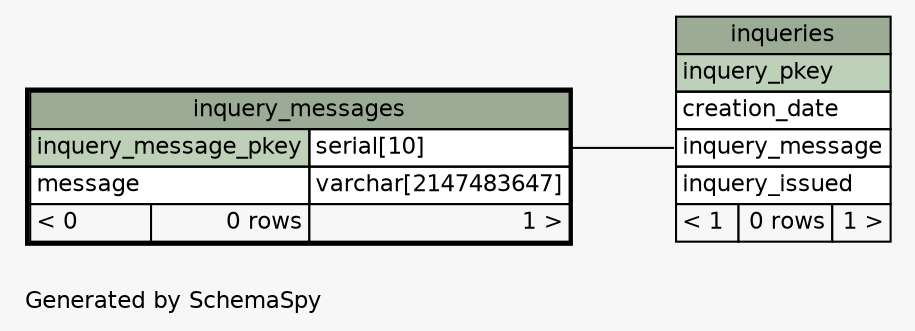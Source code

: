 // dot 2.20.2 on Linux 2.6.28-13-generic
// SchemaSpy rev 514
digraph "oneDegreeRelationshipsDiagram" {
  graph [
    rankdir="RL"
    bgcolor="#f7f7f7"
    label="\nGenerated by SchemaSpy"
    labeljust="l"
    nodesep="0.18"
    ranksep="0.46"
    fontname="Helvetica"
    fontsize="11"
  ];
  node [
    fontname="Helvetica"
    fontsize="11"
    shape="plaintext"
  ];
  edge [
    arrowsize="0.8"
  ];
  "inqueries":"inquery_message":w -> "inquery_messages":"inquery_message_pkey.type":e [arrowhead=none arrowtail=crowodot];
  "inqueries" [
    label=<
    <TABLE BORDER="0" CELLBORDER="1" CELLSPACING="0" BGCOLOR="#ffffff">
      <TR><TD COLSPAN="3" BGCOLOR="#9bab96" ALIGN="CENTER">inqueries</TD></TR>
      <TR><TD PORT="inquery_pkey" COLSPAN="3" BGCOLOR="#bed1b8" ALIGN="LEFT">inquery_pkey</TD></TR>
      <TR><TD PORT="creation_date" COLSPAN="3" ALIGN="LEFT">creation_date</TD></TR>
      <TR><TD PORT="inquery_message" COLSPAN="3" ALIGN="LEFT">inquery_message</TD></TR>
      <TR><TD PORT="inquery_issued" COLSPAN="3" ALIGN="LEFT">inquery_issued</TD></TR>
      <TR><TD ALIGN="LEFT" BGCOLOR="#f7f7f7">&lt; 1</TD><TD ALIGN="RIGHT" BGCOLOR="#f7f7f7">0 rows</TD><TD ALIGN="RIGHT" BGCOLOR="#f7f7f7">1 &gt;</TD></TR>
    </TABLE>>
    URL="inqueries.html"
    tooltip="inqueries"
  ];
  "inquery_messages" [
    label=<
    <TABLE BORDER="2" CELLBORDER="1" CELLSPACING="0" BGCOLOR="#ffffff">
      <TR><TD COLSPAN="3" BGCOLOR="#9bab96" ALIGN="CENTER">inquery_messages</TD></TR>
      <TR><TD PORT="inquery_message_pkey" COLSPAN="2" BGCOLOR="#bed1b8" ALIGN="LEFT">inquery_message_pkey</TD><TD PORT="inquery_message_pkey.type" ALIGN="LEFT">serial[10]</TD></TR>
      <TR><TD PORT="message" COLSPAN="2" ALIGN="LEFT">message</TD><TD PORT="message.type" ALIGN="LEFT">varchar[2147483647]</TD></TR>
      <TR><TD ALIGN="LEFT" BGCOLOR="#f7f7f7">&lt; 0</TD><TD ALIGN="RIGHT" BGCOLOR="#f7f7f7">0 rows</TD><TD ALIGN="RIGHT" BGCOLOR="#f7f7f7">1 &gt;</TD></TR>
    </TABLE>>
    URL="inquery_messages.html"
    tooltip="inquery_messages"
  ];
}
